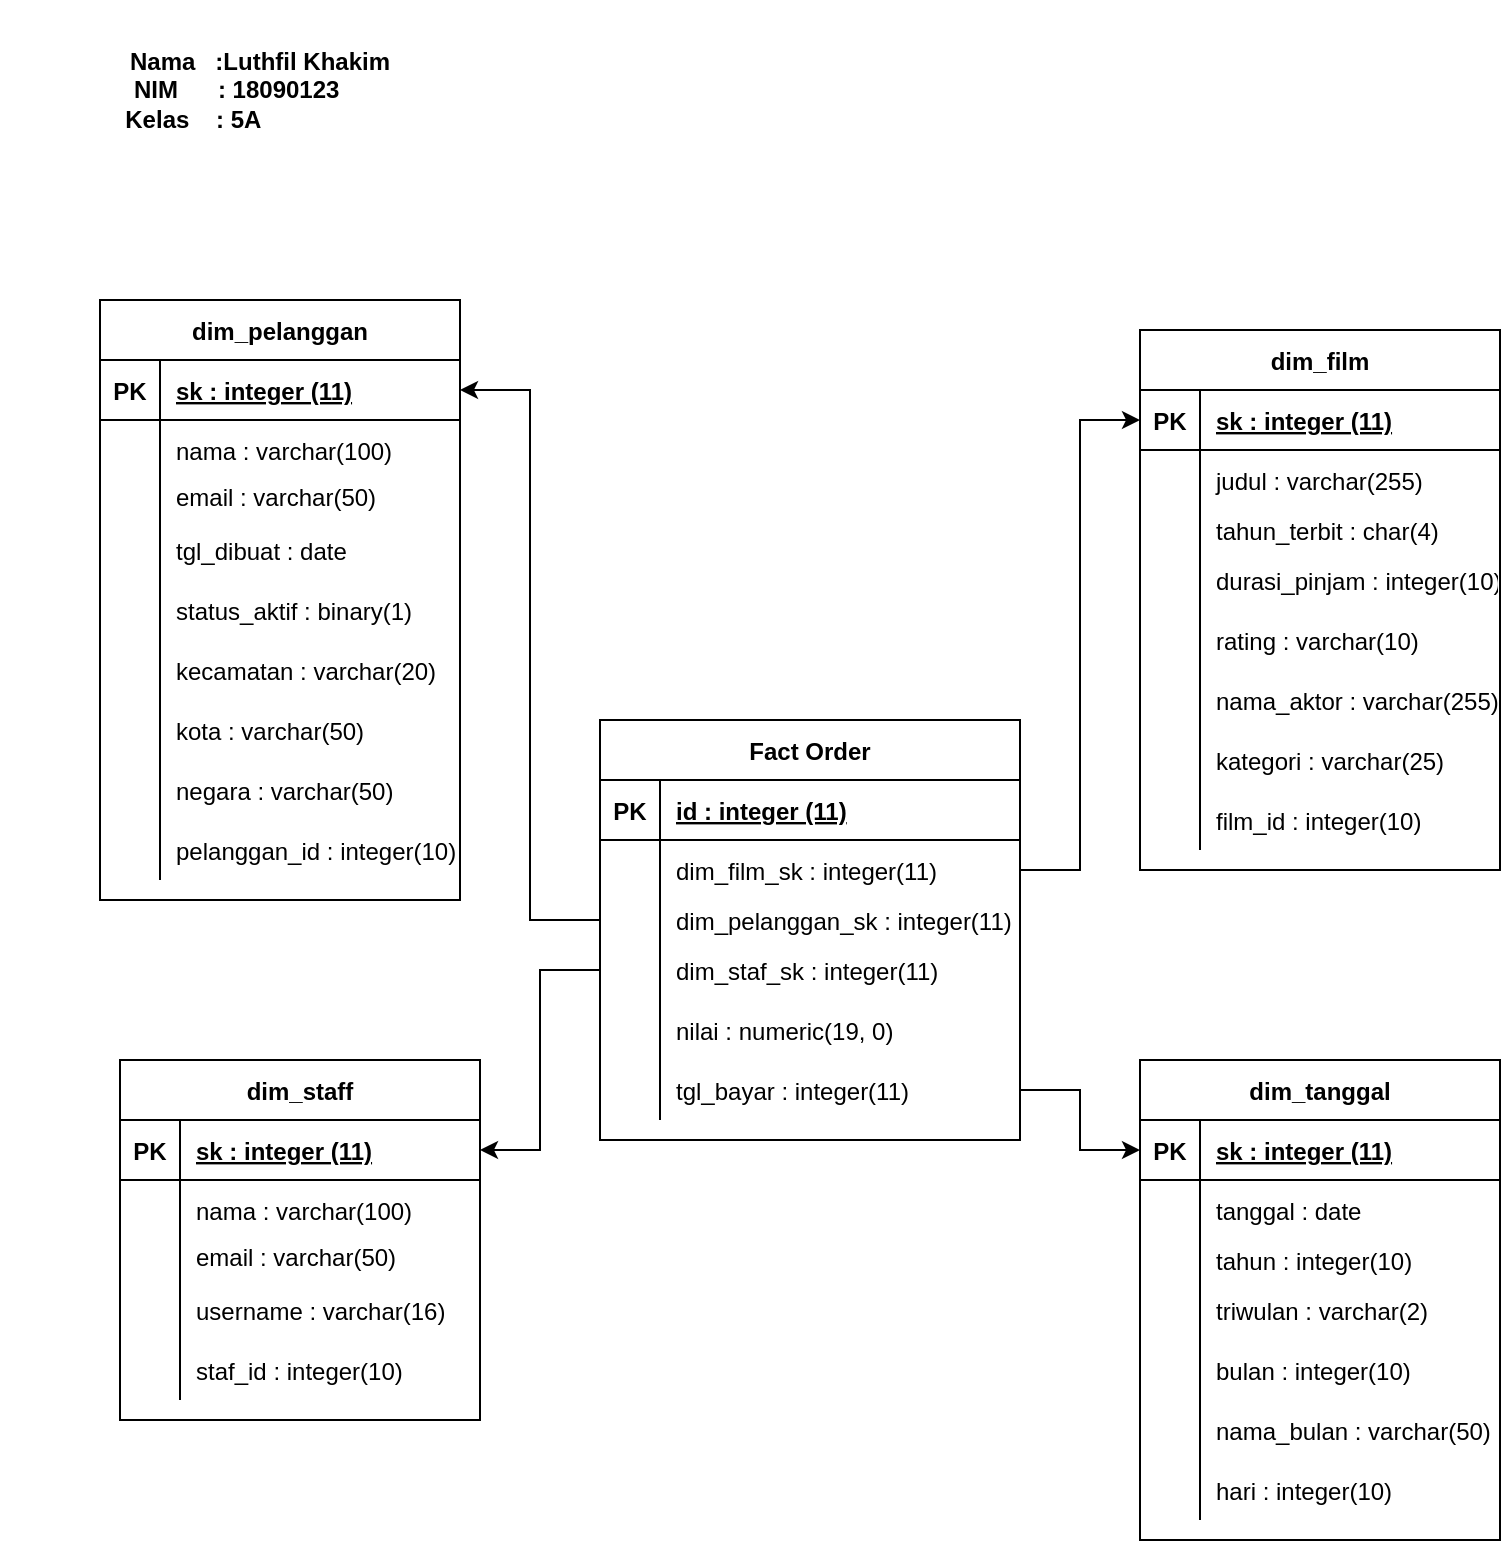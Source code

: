 <mxfile version="14.0.5" type="device"><diagram id="pVHG0COADs19fyNfU8eu" name="Page-1"><mxGraphModel dx="868" dy="435" grid="1" gridSize="10" guides="1" tooltips="1" connect="1" arrows="1" fold="1" page="1" pageScale="1" pageWidth="850" pageHeight="1100" math="0" shadow="0"><root><mxCell id="0"/><mxCell id="1" parent="0"/><mxCell id="FwsJBWVBoH8Nv9oEGIIZ-1" value="dim_staff" style="shape=table;startSize=30;container=1;collapsible=1;childLayout=tableLayout;fixedRows=1;rowLines=0;fontStyle=1;align=center;resizeLast=1;" parent="1" vertex="1"><mxGeometry x="90" y="550" width="180" height="180" as="geometry"/></mxCell><mxCell id="FwsJBWVBoH8Nv9oEGIIZ-2" value="" style="shape=partialRectangle;collapsible=0;dropTarget=0;pointerEvents=0;fillColor=none;top=0;left=0;bottom=1;right=0;points=[[0,0.5],[1,0.5]];portConstraint=eastwest;" parent="FwsJBWVBoH8Nv9oEGIIZ-1" vertex="1"><mxGeometry y="30" width="180" height="30" as="geometry"/></mxCell><mxCell id="FwsJBWVBoH8Nv9oEGIIZ-3" value="PK" style="shape=partialRectangle;connectable=0;fillColor=none;top=0;left=0;bottom=0;right=0;fontStyle=1;overflow=hidden;" parent="FwsJBWVBoH8Nv9oEGIIZ-2" vertex="1"><mxGeometry width="30" height="30" as="geometry"/></mxCell><mxCell id="FwsJBWVBoH8Nv9oEGIIZ-4" value="sk : integer (11)" style="shape=partialRectangle;connectable=0;fillColor=none;top=0;left=0;bottom=0;right=0;align=left;spacingLeft=6;fontStyle=5;overflow=hidden;" parent="FwsJBWVBoH8Nv9oEGIIZ-2" vertex="1"><mxGeometry x="30" width="150" height="30" as="geometry"/></mxCell><mxCell id="FwsJBWVBoH8Nv9oEGIIZ-5" value="" style="shape=partialRectangle;collapsible=0;dropTarget=0;pointerEvents=0;fillColor=none;top=0;left=0;bottom=0;right=0;points=[[0,0.5],[1,0.5]];portConstraint=eastwest;" parent="FwsJBWVBoH8Nv9oEGIIZ-1" vertex="1"><mxGeometry y="60" width="180" height="30" as="geometry"/></mxCell><mxCell id="FwsJBWVBoH8Nv9oEGIIZ-6" value="" style="shape=partialRectangle;connectable=0;fillColor=none;top=0;left=0;bottom=0;right=0;editable=1;overflow=hidden;" parent="FwsJBWVBoH8Nv9oEGIIZ-5" vertex="1"><mxGeometry width="30" height="30" as="geometry"/></mxCell><mxCell id="FwsJBWVBoH8Nv9oEGIIZ-7" value="nama : varchar(100)" style="shape=partialRectangle;connectable=0;fillColor=none;top=0;left=0;bottom=0;right=0;align=left;spacingLeft=6;overflow=hidden;" parent="FwsJBWVBoH8Nv9oEGIIZ-5" vertex="1"><mxGeometry x="30" width="150" height="30" as="geometry"/></mxCell><mxCell id="FwsJBWVBoH8Nv9oEGIIZ-8" value="" style="shape=partialRectangle;collapsible=0;dropTarget=0;pointerEvents=0;fillColor=none;top=0;left=0;bottom=0;right=0;points=[[0,0.5],[1,0.5]];portConstraint=eastwest;" parent="FwsJBWVBoH8Nv9oEGIIZ-1" vertex="1"><mxGeometry y="90" width="180" height="20" as="geometry"/></mxCell><mxCell id="FwsJBWVBoH8Nv9oEGIIZ-9" value="" style="shape=partialRectangle;connectable=0;fillColor=none;top=0;left=0;bottom=0;right=0;editable=1;overflow=hidden;" parent="FwsJBWVBoH8Nv9oEGIIZ-8" vertex="1"><mxGeometry width="30" height="20" as="geometry"/></mxCell><mxCell id="FwsJBWVBoH8Nv9oEGIIZ-10" value="email : varchar(50)&#10; " style="shape=partialRectangle;connectable=0;fillColor=none;top=0;left=0;bottom=0;right=0;align=left;spacingLeft=6;overflow=hidden;" parent="FwsJBWVBoH8Nv9oEGIIZ-8" vertex="1"><mxGeometry x="30" width="150" height="20" as="geometry"/></mxCell><mxCell id="FwsJBWVBoH8Nv9oEGIIZ-11" value="" style="shape=partialRectangle;collapsible=0;dropTarget=0;pointerEvents=0;fillColor=none;top=0;left=0;bottom=0;right=0;points=[[0,0.5],[1,0.5]];portConstraint=eastwest;" parent="FwsJBWVBoH8Nv9oEGIIZ-1" vertex="1"><mxGeometry y="110" width="180" height="30" as="geometry"/></mxCell><mxCell id="FwsJBWVBoH8Nv9oEGIIZ-12" value="" style="shape=partialRectangle;connectable=0;fillColor=none;top=0;left=0;bottom=0;right=0;editable=1;overflow=hidden;" parent="FwsJBWVBoH8Nv9oEGIIZ-11" vertex="1"><mxGeometry width="30" height="30" as="geometry"/></mxCell><mxCell id="FwsJBWVBoH8Nv9oEGIIZ-13" value="username : varchar(16)" style="shape=partialRectangle;connectable=0;fillColor=none;top=0;left=0;bottom=0;right=0;align=left;spacingLeft=6;overflow=hidden;" parent="FwsJBWVBoH8Nv9oEGIIZ-11" vertex="1"><mxGeometry x="30" width="150" height="30" as="geometry"/></mxCell><mxCell id="FwsJBWVBoH8Nv9oEGIIZ-14" value="" style="shape=partialRectangle;collapsible=0;dropTarget=0;pointerEvents=0;fillColor=none;top=0;left=0;bottom=0;right=0;points=[[0,0.5],[1,0.5]];portConstraint=eastwest;" parent="FwsJBWVBoH8Nv9oEGIIZ-1" vertex="1"><mxGeometry y="140" width="180" height="30" as="geometry"/></mxCell><mxCell id="FwsJBWVBoH8Nv9oEGIIZ-15" value="" style="shape=partialRectangle;connectable=0;fillColor=none;top=0;left=0;bottom=0;right=0;editable=1;overflow=hidden;" parent="FwsJBWVBoH8Nv9oEGIIZ-14" vertex="1"><mxGeometry width="30" height="30" as="geometry"/></mxCell><mxCell id="FwsJBWVBoH8Nv9oEGIIZ-16" value="staf_id : integer(10)" style="shape=partialRectangle;connectable=0;fillColor=none;top=0;left=0;bottom=0;right=0;align=left;spacingLeft=6;overflow=hidden;" parent="FwsJBWVBoH8Nv9oEGIIZ-14" vertex="1"><mxGeometry x="30" width="150" height="30" as="geometry"/></mxCell><mxCell id="FwsJBWVBoH8Nv9oEGIIZ-17" value="dim_pelanggan" style="shape=table;startSize=30;container=1;collapsible=1;childLayout=tableLayout;fixedRows=1;rowLines=0;fontStyle=1;align=center;resizeLast=1;" parent="1" vertex="1"><mxGeometry x="80" y="170" width="180" height="300" as="geometry"/></mxCell><mxCell id="FwsJBWVBoH8Nv9oEGIIZ-18" value="" style="shape=partialRectangle;collapsible=0;dropTarget=0;pointerEvents=0;fillColor=none;top=0;left=0;bottom=1;right=0;points=[[0,0.5],[1,0.5]];portConstraint=eastwest;" parent="FwsJBWVBoH8Nv9oEGIIZ-17" vertex="1"><mxGeometry y="30" width="180" height="30" as="geometry"/></mxCell><mxCell id="FwsJBWVBoH8Nv9oEGIIZ-19" value="PK" style="shape=partialRectangle;connectable=0;fillColor=none;top=0;left=0;bottom=0;right=0;fontStyle=1;overflow=hidden;" parent="FwsJBWVBoH8Nv9oEGIIZ-18" vertex="1"><mxGeometry width="30" height="30" as="geometry"/></mxCell><mxCell id="FwsJBWVBoH8Nv9oEGIIZ-20" value="sk : integer (11)" style="shape=partialRectangle;connectable=0;fillColor=none;top=0;left=0;bottom=0;right=0;align=left;spacingLeft=6;fontStyle=5;overflow=hidden;" parent="FwsJBWVBoH8Nv9oEGIIZ-18" vertex="1"><mxGeometry x="30" width="150" height="30" as="geometry"/></mxCell><mxCell id="FwsJBWVBoH8Nv9oEGIIZ-21" value="" style="shape=partialRectangle;collapsible=0;dropTarget=0;pointerEvents=0;fillColor=none;top=0;left=0;bottom=0;right=0;points=[[0,0.5],[1,0.5]];portConstraint=eastwest;" parent="FwsJBWVBoH8Nv9oEGIIZ-17" vertex="1"><mxGeometry y="60" width="180" height="30" as="geometry"/></mxCell><mxCell id="FwsJBWVBoH8Nv9oEGIIZ-22" value="" style="shape=partialRectangle;connectable=0;fillColor=none;top=0;left=0;bottom=0;right=0;editable=1;overflow=hidden;" parent="FwsJBWVBoH8Nv9oEGIIZ-21" vertex="1"><mxGeometry width="30" height="30" as="geometry"/></mxCell><mxCell id="FwsJBWVBoH8Nv9oEGIIZ-23" value="nama : varchar(100)" style="shape=partialRectangle;connectable=0;fillColor=none;top=0;left=0;bottom=0;right=0;align=left;spacingLeft=6;overflow=hidden;" parent="FwsJBWVBoH8Nv9oEGIIZ-21" vertex="1"><mxGeometry x="30" width="150" height="30" as="geometry"/></mxCell><mxCell id="FwsJBWVBoH8Nv9oEGIIZ-24" value="" style="shape=partialRectangle;collapsible=0;dropTarget=0;pointerEvents=0;fillColor=none;top=0;left=0;bottom=0;right=0;points=[[0,0.5],[1,0.5]];portConstraint=eastwest;" parent="FwsJBWVBoH8Nv9oEGIIZ-17" vertex="1"><mxGeometry y="90" width="180" height="20" as="geometry"/></mxCell><mxCell id="FwsJBWVBoH8Nv9oEGIIZ-25" value="" style="shape=partialRectangle;connectable=0;fillColor=none;top=0;left=0;bottom=0;right=0;editable=1;overflow=hidden;" parent="FwsJBWVBoH8Nv9oEGIIZ-24" vertex="1"><mxGeometry width="30" height="20" as="geometry"/></mxCell><mxCell id="FwsJBWVBoH8Nv9oEGIIZ-26" value="email : varchar(50)&#10; " style="shape=partialRectangle;connectable=0;fillColor=none;top=0;left=0;bottom=0;right=0;align=left;spacingLeft=6;overflow=hidden;" parent="FwsJBWVBoH8Nv9oEGIIZ-24" vertex="1"><mxGeometry x="30" width="150" height="20" as="geometry"/></mxCell><mxCell id="FwsJBWVBoH8Nv9oEGIIZ-27" value="" style="shape=partialRectangle;collapsible=0;dropTarget=0;pointerEvents=0;fillColor=none;top=0;left=0;bottom=0;right=0;points=[[0,0.5],[1,0.5]];portConstraint=eastwest;" parent="FwsJBWVBoH8Nv9oEGIIZ-17" vertex="1"><mxGeometry y="110" width="180" height="30" as="geometry"/></mxCell><mxCell id="FwsJBWVBoH8Nv9oEGIIZ-28" value="" style="shape=partialRectangle;connectable=0;fillColor=none;top=0;left=0;bottom=0;right=0;editable=1;overflow=hidden;" parent="FwsJBWVBoH8Nv9oEGIIZ-27" vertex="1"><mxGeometry width="30" height="30" as="geometry"/></mxCell><mxCell id="FwsJBWVBoH8Nv9oEGIIZ-29" value="tgl_dibuat : date" style="shape=partialRectangle;connectable=0;fillColor=none;top=0;left=0;bottom=0;right=0;align=left;spacingLeft=6;overflow=hidden;" parent="FwsJBWVBoH8Nv9oEGIIZ-27" vertex="1"><mxGeometry x="30" width="150" height="30" as="geometry"/></mxCell><mxCell id="FwsJBWVBoH8Nv9oEGIIZ-30" value="" style="shape=partialRectangle;collapsible=0;dropTarget=0;pointerEvents=0;fillColor=none;top=0;left=0;bottom=0;right=0;points=[[0,0.5],[1,0.5]];portConstraint=eastwest;" parent="FwsJBWVBoH8Nv9oEGIIZ-17" vertex="1"><mxGeometry y="140" width="180" height="30" as="geometry"/></mxCell><mxCell id="FwsJBWVBoH8Nv9oEGIIZ-31" value="" style="shape=partialRectangle;connectable=0;fillColor=none;top=0;left=0;bottom=0;right=0;editable=1;overflow=hidden;" parent="FwsJBWVBoH8Nv9oEGIIZ-30" vertex="1"><mxGeometry width="30" height="30" as="geometry"/></mxCell><mxCell id="FwsJBWVBoH8Nv9oEGIIZ-32" value="status_aktif : binary(1)" style="shape=partialRectangle;connectable=0;fillColor=none;top=0;left=0;bottom=0;right=0;align=left;spacingLeft=6;overflow=hidden;" parent="FwsJBWVBoH8Nv9oEGIIZ-30" vertex="1"><mxGeometry x="30" width="150" height="30" as="geometry"/></mxCell><mxCell id="FwsJBWVBoH8Nv9oEGIIZ-33" value="" style="shape=partialRectangle;collapsible=0;dropTarget=0;pointerEvents=0;fillColor=none;top=0;left=0;bottom=0;right=0;points=[[0,0.5],[1,0.5]];portConstraint=eastwest;" parent="FwsJBWVBoH8Nv9oEGIIZ-17" vertex="1"><mxGeometry y="170" width="180" height="30" as="geometry"/></mxCell><mxCell id="FwsJBWVBoH8Nv9oEGIIZ-34" value="" style="shape=partialRectangle;connectable=0;fillColor=none;top=0;left=0;bottom=0;right=0;editable=1;overflow=hidden;" parent="FwsJBWVBoH8Nv9oEGIIZ-33" vertex="1"><mxGeometry width="30" height="30" as="geometry"/></mxCell><mxCell id="FwsJBWVBoH8Nv9oEGIIZ-35" value="kecamatan : varchar(20)" style="shape=partialRectangle;connectable=0;fillColor=none;top=0;left=0;bottom=0;right=0;align=left;spacingLeft=6;overflow=hidden;" parent="FwsJBWVBoH8Nv9oEGIIZ-33" vertex="1"><mxGeometry x="30" width="150" height="30" as="geometry"/></mxCell><mxCell id="FwsJBWVBoH8Nv9oEGIIZ-36" value="" style="shape=partialRectangle;collapsible=0;dropTarget=0;pointerEvents=0;fillColor=none;top=0;left=0;bottom=0;right=0;points=[[0,0.5],[1,0.5]];portConstraint=eastwest;" parent="FwsJBWVBoH8Nv9oEGIIZ-17" vertex="1"><mxGeometry y="200" width="180" height="30" as="geometry"/></mxCell><mxCell id="FwsJBWVBoH8Nv9oEGIIZ-37" value="" style="shape=partialRectangle;connectable=0;fillColor=none;top=0;left=0;bottom=0;right=0;editable=1;overflow=hidden;" parent="FwsJBWVBoH8Nv9oEGIIZ-36" vertex="1"><mxGeometry width="30" height="30" as="geometry"/></mxCell><mxCell id="FwsJBWVBoH8Nv9oEGIIZ-38" value="kota : varchar(50)" style="shape=partialRectangle;connectable=0;fillColor=none;top=0;left=0;bottom=0;right=0;align=left;spacingLeft=6;overflow=hidden;" parent="FwsJBWVBoH8Nv9oEGIIZ-36" vertex="1"><mxGeometry x="30" width="150" height="30" as="geometry"/></mxCell><mxCell id="FwsJBWVBoH8Nv9oEGIIZ-39" value="" style="shape=partialRectangle;collapsible=0;dropTarget=0;pointerEvents=0;fillColor=none;top=0;left=0;bottom=0;right=0;points=[[0,0.5],[1,0.5]];portConstraint=eastwest;" parent="FwsJBWVBoH8Nv9oEGIIZ-17" vertex="1"><mxGeometry y="230" width="180" height="30" as="geometry"/></mxCell><mxCell id="FwsJBWVBoH8Nv9oEGIIZ-40" value="" style="shape=partialRectangle;connectable=0;fillColor=none;top=0;left=0;bottom=0;right=0;editable=1;overflow=hidden;" parent="FwsJBWVBoH8Nv9oEGIIZ-39" vertex="1"><mxGeometry width="30" height="30" as="geometry"/></mxCell><mxCell id="FwsJBWVBoH8Nv9oEGIIZ-41" value="negara : varchar(50)" style="shape=partialRectangle;connectable=0;fillColor=none;top=0;left=0;bottom=0;right=0;align=left;spacingLeft=6;overflow=hidden;" parent="FwsJBWVBoH8Nv9oEGIIZ-39" vertex="1"><mxGeometry x="30" width="150" height="30" as="geometry"/></mxCell><mxCell id="FwsJBWVBoH8Nv9oEGIIZ-42" value="" style="shape=partialRectangle;collapsible=0;dropTarget=0;pointerEvents=0;fillColor=none;top=0;left=0;bottom=0;right=0;points=[[0,0.5],[1,0.5]];portConstraint=eastwest;" parent="FwsJBWVBoH8Nv9oEGIIZ-17" vertex="1"><mxGeometry y="260" width="180" height="30" as="geometry"/></mxCell><mxCell id="FwsJBWVBoH8Nv9oEGIIZ-43" value="" style="shape=partialRectangle;connectable=0;fillColor=none;top=0;left=0;bottom=0;right=0;editable=1;overflow=hidden;" parent="FwsJBWVBoH8Nv9oEGIIZ-42" vertex="1"><mxGeometry width="30" height="30" as="geometry"/></mxCell><mxCell id="FwsJBWVBoH8Nv9oEGIIZ-44" value="pelanggan_id : integer(10) " style="shape=partialRectangle;connectable=0;fillColor=none;top=0;left=0;bottom=0;right=0;align=left;spacingLeft=6;overflow=hidden;" parent="FwsJBWVBoH8Nv9oEGIIZ-42" vertex="1"><mxGeometry x="30" width="150" height="30" as="geometry"/></mxCell><mxCell id="FwsJBWVBoH8Nv9oEGIIZ-74" value="dim_tanggal" style="shape=table;startSize=30;container=1;collapsible=1;childLayout=tableLayout;fixedRows=1;rowLines=0;fontStyle=1;align=center;resizeLast=1;" parent="1" vertex="1"><mxGeometry x="600" y="550" width="180" height="240" as="geometry"/></mxCell><mxCell id="FwsJBWVBoH8Nv9oEGIIZ-75" value="" style="shape=partialRectangle;collapsible=0;dropTarget=0;pointerEvents=0;fillColor=none;top=0;left=0;bottom=1;right=0;points=[[0,0.5],[1,0.5]];portConstraint=eastwest;" parent="FwsJBWVBoH8Nv9oEGIIZ-74" vertex="1"><mxGeometry y="30" width="180" height="30" as="geometry"/></mxCell><mxCell id="FwsJBWVBoH8Nv9oEGIIZ-76" value="PK" style="shape=partialRectangle;connectable=0;fillColor=none;top=0;left=0;bottom=0;right=0;fontStyle=1;overflow=hidden;" parent="FwsJBWVBoH8Nv9oEGIIZ-75" vertex="1"><mxGeometry width="30" height="30" as="geometry"/></mxCell><mxCell id="FwsJBWVBoH8Nv9oEGIIZ-77" value="sk : integer (11)" style="shape=partialRectangle;connectable=0;fillColor=none;top=0;left=0;bottom=0;right=0;align=left;spacingLeft=6;fontStyle=5;overflow=hidden;" parent="FwsJBWVBoH8Nv9oEGIIZ-75" vertex="1"><mxGeometry x="30" width="150" height="30" as="geometry"/></mxCell><mxCell id="FwsJBWVBoH8Nv9oEGIIZ-78" value="" style="shape=partialRectangle;collapsible=0;dropTarget=0;pointerEvents=0;fillColor=none;top=0;left=0;bottom=0;right=0;points=[[0,0.5],[1,0.5]];portConstraint=eastwest;" parent="FwsJBWVBoH8Nv9oEGIIZ-74" vertex="1"><mxGeometry y="60" width="180" height="30" as="geometry"/></mxCell><mxCell id="FwsJBWVBoH8Nv9oEGIIZ-79" value="" style="shape=partialRectangle;connectable=0;fillColor=none;top=0;left=0;bottom=0;right=0;editable=1;overflow=hidden;" parent="FwsJBWVBoH8Nv9oEGIIZ-78" vertex="1"><mxGeometry width="30" height="30" as="geometry"/></mxCell><mxCell id="FwsJBWVBoH8Nv9oEGIIZ-80" value="tanggal : date" style="shape=partialRectangle;connectable=0;fillColor=none;top=0;left=0;bottom=0;right=0;align=left;spacingLeft=6;overflow=hidden;" parent="FwsJBWVBoH8Nv9oEGIIZ-78" vertex="1"><mxGeometry x="30" width="150" height="30" as="geometry"/></mxCell><mxCell id="FwsJBWVBoH8Nv9oEGIIZ-81" value="" style="shape=partialRectangle;collapsible=0;dropTarget=0;pointerEvents=0;fillColor=none;top=0;left=0;bottom=0;right=0;points=[[0,0.5],[1,0.5]];portConstraint=eastwest;" parent="FwsJBWVBoH8Nv9oEGIIZ-74" vertex="1"><mxGeometry y="90" width="180" height="20" as="geometry"/></mxCell><mxCell id="FwsJBWVBoH8Nv9oEGIIZ-82" value="" style="shape=partialRectangle;connectable=0;fillColor=none;top=0;left=0;bottom=0;right=0;editable=1;overflow=hidden;" parent="FwsJBWVBoH8Nv9oEGIIZ-81" vertex="1"><mxGeometry width="30" height="20" as="geometry"/></mxCell><mxCell id="FwsJBWVBoH8Nv9oEGIIZ-83" value="tahun : integer(10)" style="shape=partialRectangle;connectable=0;fillColor=none;top=0;left=0;bottom=0;right=0;align=left;spacingLeft=6;overflow=hidden;" parent="FwsJBWVBoH8Nv9oEGIIZ-81" vertex="1"><mxGeometry x="30" width="150" height="20" as="geometry"/></mxCell><mxCell id="FwsJBWVBoH8Nv9oEGIIZ-84" value="" style="shape=partialRectangle;collapsible=0;dropTarget=0;pointerEvents=0;fillColor=none;top=0;left=0;bottom=0;right=0;points=[[0,0.5],[1,0.5]];portConstraint=eastwest;" parent="FwsJBWVBoH8Nv9oEGIIZ-74" vertex="1"><mxGeometry y="110" width="180" height="30" as="geometry"/></mxCell><mxCell id="FwsJBWVBoH8Nv9oEGIIZ-85" value="" style="shape=partialRectangle;connectable=0;fillColor=none;top=0;left=0;bottom=0;right=0;editable=1;overflow=hidden;" parent="FwsJBWVBoH8Nv9oEGIIZ-84" vertex="1"><mxGeometry width="30" height="30" as="geometry"/></mxCell><mxCell id="FwsJBWVBoH8Nv9oEGIIZ-86" value="triwulan : varchar(2)" style="shape=partialRectangle;connectable=0;fillColor=none;top=0;left=0;bottom=0;right=0;align=left;spacingLeft=6;overflow=hidden;" parent="FwsJBWVBoH8Nv9oEGIIZ-84" vertex="1"><mxGeometry x="30" width="150" height="30" as="geometry"/></mxCell><mxCell id="FwsJBWVBoH8Nv9oEGIIZ-87" value="" style="shape=partialRectangle;collapsible=0;dropTarget=0;pointerEvents=0;fillColor=none;top=0;left=0;bottom=0;right=0;points=[[0,0.5],[1,0.5]];portConstraint=eastwest;" parent="FwsJBWVBoH8Nv9oEGIIZ-74" vertex="1"><mxGeometry y="140" width="180" height="30" as="geometry"/></mxCell><mxCell id="FwsJBWVBoH8Nv9oEGIIZ-88" value="" style="shape=partialRectangle;connectable=0;fillColor=none;top=0;left=0;bottom=0;right=0;editable=1;overflow=hidden;" parent="FwsJBWVBoH8Nv9oEGIIZ-87" vertex="1"><mxGeometry width="30" height="30" as="geometry"/></mxCell><mxCell id="FwsJBWVBoH8Nv9oEGIIZ-89" value="bulan : integer(10)" style="shape=partialRectangle;connectable=0;fillColor=none;top=0;left=0;bottom=0;right=0;align=left;spacingLeft=6;overflow=hidden;" parent="FwsJBWVBoH8Nv9oEGIIZ-87" vertex="1"><mxGeometry x="30" width="150" height="30" as="geometry"/></mxCell><mxCell id="FwsJBWVBoH8Nv9oEGIIZ-90" value="" style="shape=partialRectangle;collapsible=0;dropTarget=0;pointerEvents=0;fillColor=none;top=0;left=0;bottom=0;right=0;points=[[0,0.5],[1,0.5]];portConstraint=eastwest;" parent="FwsJBWVBoH8Nv9oEGIIZ-74" vertex="1"><mxGeometry y="170" width="180" height="30" as="geometry"/></mxCell><mxCell id="FwsJBWVBoH8Nv9oEGIIZ-91" value="" style="shape=partialRectangle;connectable=0;fillColor=none;top=0;left=0;bottom=0;right=0;editable=1;overflow=hidden;" parent="FwsJBWVBoH8Nv9oEGIIZ-90" vertex="1"><mxGeometry width="30" height="30" as="geometry"/></mxCell><mxCell id="FwsJBWVBoH8Nv9oEGIIZ-92" value="nama_bulan : varchar(50)" style="shape=partialRectangle;connectable=0;fillColor=none;top=0;left=0;bottom=0;right=0;align=left;spacingLeft=6;overflow=hidden;" parent="FwsJBWVBoH8Nv9oEGIIZ-90" vertex="1"><mxGeometry x="30" width="150" height="30" as="geometry"/></mxCell><mxCell id="FwsJBWVBoH8Nv9oEGIIZ-93" value="" style="shape=partialRectangle;collapsible=0;dropTarget=0;pointerEvents=0;fillColor=none;top=0;left=0;bottom=0;right=0;points=[[0,0.5],[1,0.5]];portConstraint=eastwest;" parent="FwsJBWVBoH8Nv9oEGIIZ-74" vertex="1"><mxGeometry y="200" width="180" height="30" as="geometry"/></mxCell><mxCell id="FwsJBWVBoH8Nv9oEGIIZ-94" value="" style="shape=partialRectangle;connectable=0;fillColor=none;top=0;left=0;bottom=0;right=0;editable=1;overflow=hidden;" parent="FwsJBWVBoH8Nv9oEGIIZ-93" vertex="1"><mxGeometry width="30" height="30" as="geometry"/></mxCell><mxCell id="FwsJBWVBoH8Nv9oEGIIZ-95" value="hari : integer(10)" style="shape=partialRectangle;connectable=0;fillColor=none;top=0;left=0;bottom=0;right=0;align=left;spacingLeft=6;overflow=hidden;" parent="FwsJBWVBoH8Nv9oEGIIZ-93" vertex="1"><mxGeometry x="30" width="150" height="30" as="geometry"/></mxCell><mxCell id="FwsJBWVBoH8Nv9oEGIIZ-96" value="dim_film" style="shape=table;startSize=30;container=1;collapsible=1;childLayout=tableLayout;fixedRows=1;rowLines=0;fontStyle=1;align=center;resizeLast=1;" parent="1" vertex="1"><mxGeometry x="600" y="185" width="180" height="270" as="geometry"/></mxCell><mxCell id="FwsJBWVBoH8Nv9oEGIIZ-97" value="" style="shape=partialRectangle;collapsible=0;dropTarget=0;pointerEvents=0;fillColor=none;top=0;left=0;bottom=1;right=0;points=[[0,0.5],[1,0.5]];portConstraint=eastwest;" parent="FwsJBWVBoH8Nv9oEGIIZ-96" vertex="1"><mxGeometry y="30" width="180" height="30" as="geometry"/></mxCell><mxCell id="FwsJBWVBoH8Nv9oEGIIZ-98" value="PK" style="shape=partialRectangle;connectable=0;fillColor=none;top=0;left=0;bottom=0;right=0;fontStyle=1;overflow=hidden;" parent="FwsJBWVBoH8Nv9oEGIIZ-97" vertex="1"><mxGeometry width="30" height="30" as="geometry"/></mxCell><mxCell id="FwsJBWVBoH8Nv9oEGIIZ-99" value="sk : integer (11)" style="shape=partialRectangle;connectable=0;fillColor=none;top=0;left=0;bottom=0;right=0;align=left;spacingLeft=6;fontStyle=5;overflow=hidden;" parent="FwsJBWVBoH8Nv9oEGIIZ-97" vertex="1"><mxGeometry x="30" width="150" height="30" as="geometry"/></mxCell><mxCell id="FwsJBWVBoH8Nv9oEGIIZ-100" value="" style="shape=partialRectangle;collapsible=0;dropTarget=0;pointerEvents=0;fillColor=none;top=0;left=0;bottom=0;right=0;points=[[0,0.5],[1,0.5]];portConstraint=eastwest;" parent="FwsJBWVBoH8Nv9oEGIIZ-96" vertex="1"><mxGeometry y="60" width="180" height="30" as="geometry"/></mxCell><mxCell id="FwsJBWVBoH8Nv9oEGIIZ-101" value="" style="shape=partialRectangle;connectable=0;fillColor=none;top=0;left=0;bottom=0;right=0;editable=1;overflow=hidden;" parent="FwsJBWVBoH8Nv9oEGIIZ-100" vertex="1"><mxGeometry width="30" height="30" as="geometry"/></mxCell><mxCell id="FwsJBWVBoH8Nv9oEGIIZ-102" value="judul : varchar(255)" style="shape=partialRectangle;connectable=0;fillColor=none;top=0;left=0;bottom=0;right=0;align=left;spacingLeft=6;overflow=hidden;" parent="FwsJBWVBoH8Nv9oEGIIZ-100" vertex="1"><mxGeometry x="30" width="150" height="30" as="geometry"/></mxCell><mxCell id="FwsJBWVBoH8Nv9oEGIIZ-103" value="" style="shape=partialRectangle;collapsible=0;dropTarget=0;pointerEvents=0;fillColor=none;top=0;left=0;bottom=0;right=0;points=[[0,0.5],[1,0.5]];portConstraint=eastwest;" parent="FwsJBWVBoH8Nv9oEGIIZ-96" vertex="1"><mxGeometry y="90" width="180" height="20" as="geometry"/></mxCell><mxCell id="FwsJBWVBoH8Nv9oEGIIZ-104" value="" style="shape=partialRectangle;connectable=0;fillColor=none;top=0;left=0;bottom=0;right=0;editable=1;overflow=hidden;" parent="FwsJBWVBoH8Nv9oEGIIZ-103" vertex="1"><mxGeometry width="30" height="20" as="geometry"/></mxCell><mxCell id="FwsJBWVBoH8Nv9oEGIIZ-105" value="tahun_terbit : char(4)" style="shape=partialRectangle;connectable=0;fillColor=none;top=0;left=0;bottom=0;right=0;align=left;spacingLeft=6;overflow=hidden;" parent="FwsJBWVBoH8Nv9oEGIIZ-103" vertex="1"><mxGeometry x="30" width="150" height="20" as="geometry"/></mxCell><mxCell id="FwsJBWVBoH8Nv9oEGIIZ-106" value="" style="shape=partialRectangle;collapsible=0;dropTarget=0;pointerEvents=0;fillColor=none;top=0;left=0;bottom=0;right=0;points=[[0,0.5],[1,0.5]];portConstraint=eastwest;" parent="FwsJBWVBoH8Nv9oEGIIZ-96" vertex="1"><mxGeometry y="110" width="180" height="30" as="geometry"/></mxCell><mxCell id="FwsJBWVBoH8Nv9oEGIIZ-107" value="" style="shape=partialRectangle;connectable=0;fillColor=none;top=0;left=0;bottom=0;right=0;editable=1;overflow=hidden;" parent="FwsJBWVBoH8Nv9oEGIIZ-106" vertex="1"><mxGeometry width="30" height="30" as="geometry"/></mxCell><mxCell id="FwsJBWVBoH8Nv9oEGIIZ-108" value="durasi_pinjam : integer(10)" style="shape=partialRectangle;connectable=0;fillColor=none;top=0;left=0;bottom=0;right=0;align=left;spacingLeft=6;overflow=hidden;" parent="FwsJBWVBoH8Nv9oEGIIZ-106" vertex="1"><mxGeometry x="30" width="150" height="30" as="geometry"/></mxCell><mxCell id="FwsJBWVBoH8Nv9oEGIIZ-109" value="" style="shape=partialRectangle;collapsible=0;dropTarget=0;pointerEvents=0;fillColor=none;top=0;left=0;bottom=0;right=0;points=[[0,0.5],[1,0.5]];portConstraint=eastwest;" parent="FwsJBWVBoH8Nv9oEGIIZ-96" vertex="1"><mxGeometry y="140" width="180" height="30" as="geometry"/></mxCell><mxCell id="FwsJBWVBoH8Nv9oEGIIZ-110" value="" style="shape=partialRectangle;connectable=0;fillColor=none;top=0;left=0;bottom=0;right=0;editable=1;overflow=hidden;" parent="FwsJBWVBoH8Nv9oEGIIZ-109" vertex="1"><mxGeometry width="30" height="30" as="geometry"/></mxCell><mxCell id="FwsJBWVBoH8Nv9oEGIIZ-111" value="rating : varchar(10)" style="shape=partialRectangle;connectable=0;fillColor=none;top=0;left=0;bottom=0;right=0;align=left;spacingLeft=6;overflow=hidden;" parent="FwsJBWVBoH8Nv9oEGIIZ-109" vertex="1"><mxGeometry x="30" width="150" height="30" as="geometry"/></mxCell><mxCell id="FwsJBWVBoH8Nv9oEGIIZ-112" value="" style="shape=partialRectangle;collapsible=0;dropTarget=0;pointerEvents=0;fillColor=none;top=0;left=0;bottom=0;right=0;points=[[0,0.5],[1,0.5]];portConstraint=eastwest;" parent="FwsJBWVBoH8Nv9oEGIIZ-96" vertex="1"><mxGeometry y="170" width="180" height="30" as="geometry"/></mxCell><mxCell id="FwsJBWVBoH8Nv9oEGIIZ-113" value="" style="shape=partialRectangle;connectable=0;fillColor=none;top=0;left=0;bottom=0;right=0;editable=1;overflow=hidden;" parent="FwsJBWVBoH8Nv9oEGIIZ-112" vertex="1"><mxGeometry width="30" height="30" as="geometry"/></mxCell><mxCell id="FwsJBWVBoH8Nv9oEGIIZ-114" value="nama_aktor : varchar(255)" style="shape=partialRectangle;connectable=0;fillColor=none;top=0;left=0;bottom=0;right=0;align=left;spacingLeft=6;overflow=hidden;" parent="FwsJBWVBoH8Nv9oEGIIZ-112" vertex="1"><mxGeometry x="30" width="150" height="30" as="geometry"/></mxCell><mxCell id="FwsJBWVBoH8Nv9oEGIIZ-115" value="" style="shape=partialRectangle;collapsible=0;dropTarget=0;pointerEvents=0;fillColor=none;top=0;left=0;bottom=0;right=0;points=[[0,0.5],[1,0.5]];portConstraint=eastwest;" parent="FwsJBWVBoH8Nv9oEGIIZ-96" vertex="1"><mxGeometry y="200" width="180" height="30" as="geometry"/></mxCell><mxCell id="FwsJBWVBoH8Nv9oEGIIZ-116" value="" style="shape=partialRectangle;connectable=0;fillColor=none;top=0;left=0;bottom=0;right=0;editable=1;overflow=hidden;" parent="FwsJBWVBoH8Nv9oEGIIZ-115" vertex="1"><mxGeometry width="30" height="30" as="geometry"/></mxCell><mxCell id="FwsJBWVBoH8Nv9oEGIIZ-117" value="kategori : varchar(25)" style="shape=partialRectangle;connectable=0;fillColor=none;top=0;left=0;bottom=0;right=0;align=left;spacingLeft=6;overflow=hidden;" parent="FwsJBWVBoH8Nv9oEGIIZ-115" vertex="1"><mxGeometry x="30" width="150" height="30" as="geometry"/></mxCell><mxCell id="FwsJBWVBoH8Nv9oEGIIZ-118" value="" style="shape=partialRectangle;collapsible=0;dropTarget=0;pointerEvents=0;fillColor=none;top=0;left=0;bottom=0;right=0;points=[[0,0.5],[1,0.5]];portConstraint=eastwest;" parent="FwsJBWVBoH8Nv9oEGIIZ-96" vertex="1"><mxGeometry y="230" width="180" height="30" as="geometry"/></mxCell><mxCell id="FwsJBWVBoH8Nv9oEGIIZ-119" value="" style="shape=partialRectangle;connectable=0;fillColor=none;top=0;left=0;bottom=0;right=0;editable=1;overflow=hidden;" parent="FwsJBWVBoH8Nv9oEGIIZ-118" vertex="1"><mxGeometry width="30" height="30" as="geometry"/></mxCell><mxCell id="FwsJBWVBoH8Nv9oEGIIZ-120" value="film_id : integer(10)" style="shape=partialRectangle;connectable=0;fillColor=none;top=0;left=0;bottom=0;right=0;align=left;spacingLeft=6;overflow=hidden;" parent="FwsJBWVBoH8Nv9oEGIIZ-118" vertex="1"><mxGeometry x="30" width="150" height="30" as="geometry"/></mxCell><mxCell id="FwsJBWVBoH8Nv9oEGIIZ-121" value="Fact Order" style="shape=table;startSize=30;container=1;collapsible=1;childLayout=tableLayout;fixedRows=1;rowLines=0;fontStyle=1;align=center;resizeLast=1;" parent="1" vertex="1"><mxGeometry x="330" y="380" width="210" height="210" as="geometry"/></mxCell><mxCell id="FwsJBWVBoH8Nv9oEGIIZ-122" value="" style="shape=partialRectangle;collapsible=0;dropTarget=0;pointerEvents=0;fillColor=none;top=0;left=0;bottom=1;right=0;points=[[0,0.5],[1,0.5]];portConstraint=eastwest;" parent="FwsJBWVBoH8Nv9oEGIIZ-121" vertex="1"><mxGeometry y="30" width="210" height="30" as="geometry"/></mxCell><mxCell id="FwsJBWVBoH8Nv9oEGIIZ-123" value="PK" style="shape=partialRectangle;connectable=0;fillColor=none;top=0;left=0;bottom=0;right=0;fontStyle=1;overflow=hidden;" parent="FwsJBWVBoH8Nv9oEGIIZ-122" vertex="1"><mxGeometry width="30" height="30" as="geometry"/></mxCell><mxCell id="FwsJBWVBoH8Nv9oEGIIZ-124" value="id : integer (11)" style="shape=partialRectangle;connectable=0;fillColor=none;top=0;left=0;bottom=0;right=0;align=left;spacingLeft=6;fontStyle=5;overflow=hidden;" parent="FwsJBWVBoH8Nv9oEGIIZ-122" vertex="1"><mxGeometry x="30" width="180" height="30" as="geometry"/></mxCell><mxCell id="FwsJBWVBoH8Nv9oEGIIZ-125" value="" style="shape=partialRectangle;collapsible=0;dropTarget=0;pointerEvents=0;fillColor=none;top=0;left=0;bottom=0;right=0;points=[[0,0.5],[1,0.5]];portConstraint=eastwest;" parent="FwsJBWVBoH8Nv9oEGIIZ-121" vertex="1"><mxGeometry y="60" width="210" height="30" as="geometry"/></mxCell><mxCell id="FwsJBWVBoH8Nv9oEGIIZ-126" value="" style="shape=partialRectangle;connectable=0;fillColor=none;top=0;left=0;bottom=0;right=0;editable=1;overflow=hidden;" parent="FwsJBWVBoH8Nv9oEGIIZ-125" vertex="1"><mxGeometry width="30" height="30" as="geometry"/></mxCell><mxCell id="FwsJBWVBoH8Nv9oEGIIZ-127" value="dim_film_sk : integer(11)" style="shape=partialRectangle;connectable=0;fillColor=none;top=0;left=0;bottom=0;right=0;align=left;spacingLeft=6;overflow=hidden;" parent="FwsJBWVBoH8Nv9oEGIIZ-125" vertex="1"><mxGeometry x="30" width="180" height="30" as="geometry"/></mxCell><mxCell id="FwsJBWVBoH8Nv9oEGIIZ-128" value="" style="shape=partialRectangle;collapsible=0;dropTarget=0;pointerEvents=0;fillColor=none;top=0;left=0;bottom=0;right=0;points=[[0,0.5],[1,0.5]];portConstraint=eastwest;" parent="FwsJBWVBoH8Nv9oEGIIZ-121" vertex="1"><mxGeometry y="90" width="210" height="20" as="geometry"/></mxCell><mxCell id="FwsJBWVBoH8Nv9oEGIIZ-129" value="" style="shape=partialRectangle;connectable=0;fillColor=none;top=0;left=0;bottom=0;right=0;editable=1;overflow=hidden;" parent="FwsJBWVBoH8Nv9oEGIIZ-128" vertex="1"><mxGeometry width="30" height="20" as="geometry"/></mxCell><mxCell id="FwsJBWVBoH8Nv9oEGIIZ-130" value="dim_pelanggan_sk : integer(11)" style="shape=partialRectangle;connectable=0;fillColor=none;top=0;left=0;bottom=0;right=0;align=left;spacingLeft=6;overflow=hidden;" parent="FwsJBWVBoH8Nv9oEGIIZ-128" vertex="1"><mxGeometry x="30" width="180" height="20" as="geometry"/></mxCell><mxCell id="FwsJBWVBoH8Nv9oEGIIZ-131" value="" style="shape=partialRectangle;collapsible=0;dropTarget=0;pointerEvents=0;fillColor=none;top=0;left=0;bottom=0;right=0;points=[[0,0.5],[1,0.5]];portConstraint=eastwest;" parent="FwsJBWVBoH8Nv9oEGIIZ-121" vertex="1"><mxGeometry y="110" width="210" height="30" as="geometry"/></mxCell><mxCell id="FwsJBWVBoH8Nv9oEGIIZ-132" value="" style="shape=partialRectangle;connectable=0;fillColor=none;top=0;left=0;bottom=0;right=0;editable=1;overflow=hidden;" parent="FwsJBWVBoH8Nv9oEGIIZ-131" vertex="1"><mxGeometry width="30" height="30" as="geometry"/></mxCell><mxCell id="FwsJBWVBoH8Nv9oEGIIZ-133" value="dim_staf_sk : integer(11) " style="shape=partialRectangle;connectable=0;fillColor=none;top=0;left=0;bottom=0;right=0;align=left;spacingLeft=6;overflow=hidden;" parent="FwsJBWVBoH8Nv9oEGIIZ-131" vertex="1"><mxGeometry x="30" width="180" height="30" as="geometry"/></mxCell><mxCell id="FwsJBWVBoH8Nv9oEGIIZ-134" value="" style="shape=partialRectangle;collapsible=0;dropTarget=0;pointerEvents=0;fillColor=none;top=0;left=0;bottom=0;right=0;points=[[0,0.5],[1,0.5]];portConstraint=eastwest;" parent="FwsJBWVBoH8Nv9oEGIIZ-121" vertex="1"><mxGeometry y="140" width="210" height="30" as="geometry"/></mxCell><mxCell id="FwsJBWVBoH8Nv9oEGIIZ-135" value="" style="shape=partialRectangle;connectable=0;fillColor=none;top=0;left=0;bottom=0;right=0;editable=1;overflow=hidden;" parent="FwsJBWVBoH8Nv9oEGIIZ-134" vertex="1"><mxGeometry width="30" height="30" as="geometry"/></mxCell><mxCell id="FwsJBWVBoH8Nv9oEGIIZ-136" value="nilai : numeric(19, 0)" style="shape=partialRectangle;connectable=0;fillColor=none;top=0;left=0;bottom=0;right=0;align=left;spacingLeft=6;overflow=hidden;" parent="FwsJBWVBoH8Nv9oEGIIZ-134" vertex="1"><mxGeometry x="30" width="180" height="30" as="geometry"/></mxCell><mxCell id="FwsJBWVBoH8Nv9oEGIIZ-137" value="" style="shape=partialRectangle;collapsible=0;dropTarget=0;pointerEvents=0;fillColor=none;top=0;left=0;bottom=0;right=0;points=[[0,0.5],[1,0.5]];portConstraint=eastwest;" parent="FwsJBWVBoH8Nv9oEGIIZ-121" vertex="1"><mxGeometry y="170" width="210" height="30" as="geometry"/></mxCell><mxCell id="FwsJBWVBoH8Nv9oEGIIZ-138" value="" style="shape=partialRectangle;connectable=0;fillColor=none;top=0;left=0;bottom=0;right=0;editable=1;overflow=hidden;" parent="FwsJBWVBoH8Nv9oEGIIZ-137" vertex="1"><mxGeometry width="30" height="30" as="geometry"/></mxCell><mxCell id="FwsJBWVBoH8Nv9oEGIIZ-139" value="tgl_bayar : integer(11)" style="shape=partialRectangle;connectable=0;fillColor=none;top=0;left=0;bottom=0;right=0;align=left;spacingLeft=6;overflow=hidden;" parent="FwsJBWVBoH8Nv9oEGIIZ-137" vertex="1"><mxGeometry x="30" width="180" height="30" as="geometry"/></mxCell><mxCell id="FwsJBWVBoH8Nv9oEGIIZ-141" style="edgeStyle=orthogonalEdgeStyle;rounded=0;orthogonalLoop=1;jettySize=auto;html=1;exitX=0;exitY=0.5;exitDx=0;exitDy=0;" parent="1" source="FwsJBWVBoH8Nv9oEGIIZ-131" target="FwsJBWVBoH8Nv9oEGIIZ-2" edge="1"><mxGeometry relative="1" as="geometry"/></mxCell><mxCell id="FwsJBWVBoH8Nv9oEGIIZ-142" style="edgeStyle=orthogonalEdgeStyle;rounded=0;orthogonalLoop=1;jettySize=auto;html=1;exitX=0;exitY=0.5;exitDx=0;exitDy=0;entryX=1;entryY=0.5;entryDx=0;entryDy=0;" parent="1" source="FwsJBWVBoH8Nv9oEGIIZ-128" target="FwsJBWVBoH8Nv9oEGIIZ-18" edge="1"><mxGeometry relative="1" as="geometry"/></mxCell><mxCell id="FwsJBWVBoH8Nv9oEGIIZ-143" style="edgeStyle=orthogonalEdgeStyle;rounded=0;orthogonalLoop=1;jettySize=auto;html=1;exitX=1;exitY=0.5;exitDx=0;exitDy=0;entryX=0;entryY=0.5;entryDx=0;entryDy=0;" parent="1" source="FwsJBWVBoH8Nv9oEGIIZ-125" target="FwsJBWVBoH8Nv9oEGIIZ-97" edge="1"><mxGeometry relative="1" as="geometry"/></mxCell><mxCell id="FwsJBWVBoH8Nv9oEGIIZ-145" style="edgeStyle=orthogonalEdgeStyle;rounded=0;orthogonalLoop=1;jettySize=auto;html=1;exitX=1;exitY=0.5;exitDx=0;exitDy=0;entryX=0;entryY=0.5;entryDx=0;entryDy=0;" parent="1" source="FwsJBWVBoH8Nv9oEGIIZ-137" target="FwsJBWVBoH8Nv9oEGIIZ-75" edge="1"><mxGeometry relative="1" as="geometry"/></mxCell><mxCell id="FwsJBWVBoH8Nv9oEGIIZ-147" value="&lt;b&gt;Nama&amp;nbsp; &amp;nbsp;:Luthfil Khakim&lt;br&gt;NIM&amp;nbsp; &amp;nbsp; &amp;nbsp; : 18090123&amp;nbsp; &amp;nbsp; &amp;nbsp; &amp;nbsp;&lt;br&gt;Kelas&amp;nbsp; &amp;nbsp; : 5A&amp;nbsp; &amp;nbsp; &amp;nbsp; &amp;nbsp; &amp;nbsp; &amp;nbsp; &amp;nbsp; &amp;nbsp; &amp;nbsp; &amp;nbsp;&amp;nbsp;&lt;/b&gt;" style="text;html=1;strokeColor=none;fillColor=none;align=center;verticalAlign=middle;whiteSpace=wrap;rounded=0;" parent="1" vertex="1"><mxGeometry x="30" y="20" width="260" height="90" as="geometry"/></mxCell></root></mxGraphModel></diagram></mxfile>